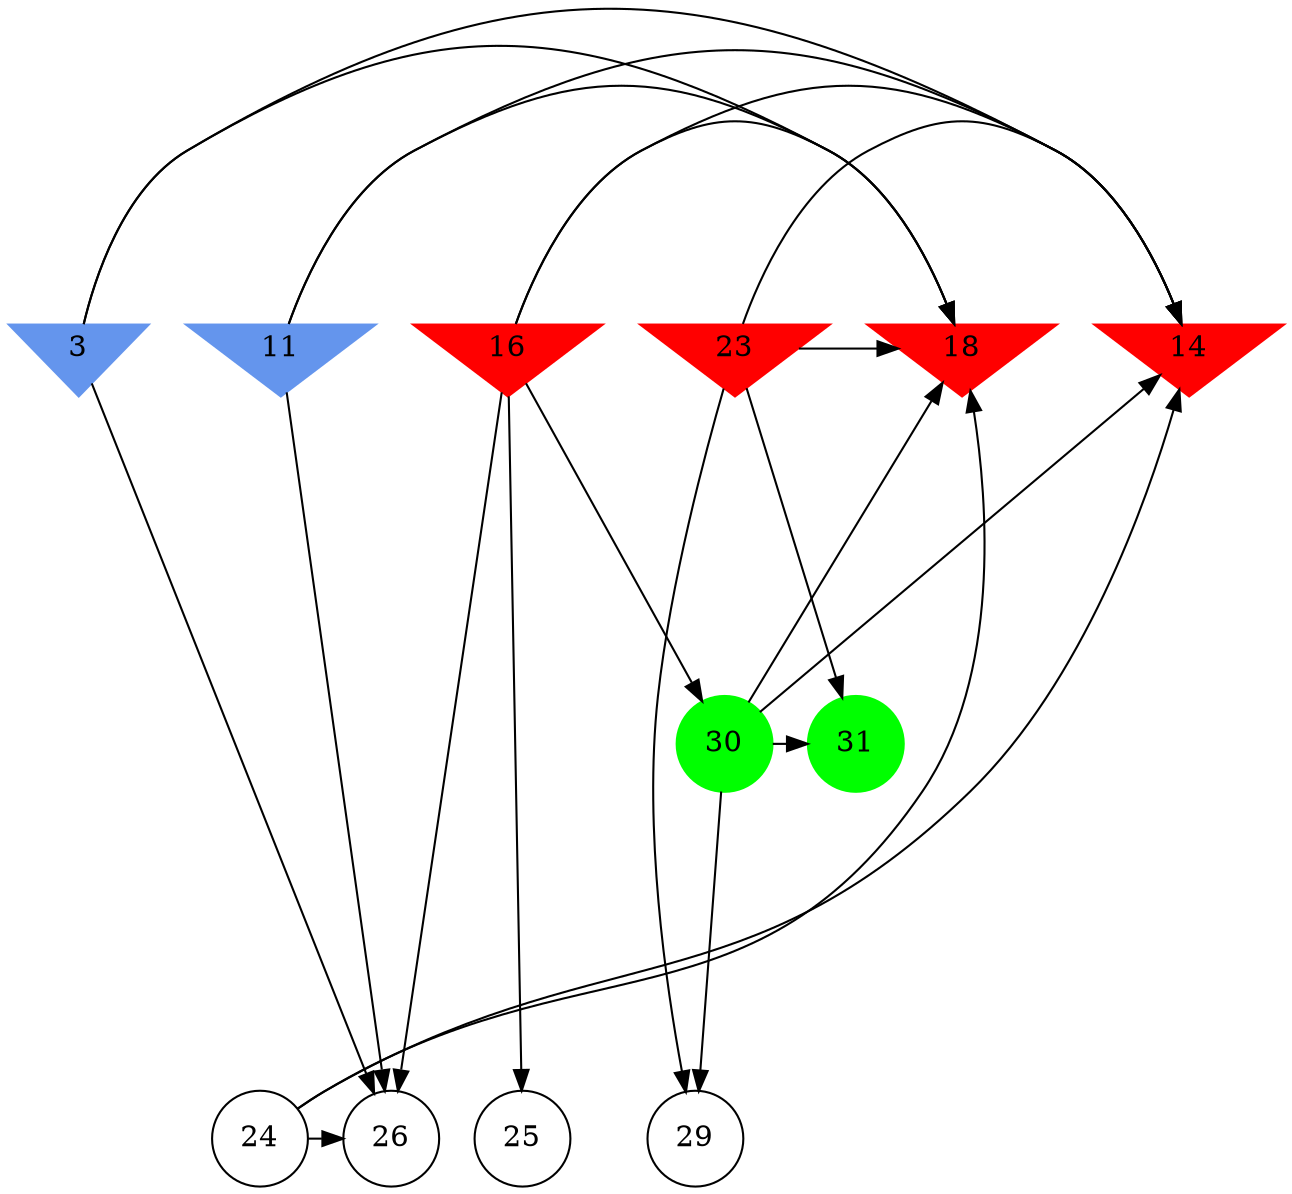 digraph brain {
	ranksep=2.0;
	3 [shape=invtriangle,style=filled,color=cornflowerblue];
	11 [shape=invtriangle,style=filled,color=cornflowerblue];
	14 [shape=invtriangle,style=filled,color=red];
	16 [shape=invtriangle,style=filled,color=red];
	18 [shape=invtriangle,style=filled,color=red];
	23 [shape=invtriangle,style=filled,color=red];
	24 [shape=circle,color=black];
	25 [shape=circle,color=black];
	26 [shape=circle,color=black];
	29 [shape=circle,color=black];
	30 [shape=circle,style=filled,color=green];
	31 [shape=circle,style=filled,color=green];
	16	->	30;
	16	->	25;
	30	->	31;
	30	->	29;
	30	->	18;
	30	->	14;
	23	->	31;
	23	->	29;
	23	->	18;
	23	->	14;
	16	->	26;
	16	->	14;
	16	->	18;
	24	->	26;
	24	->	14;
	24	->	18;
	3	->	26;
	3	->	14;
	3	->	18;
	11	->	26;
	11	->	14;
	11	->	18;
	{ rank=same; 3; 11; 14; 16; 18; 23; }
	{ rank=same; 24; 25; 26; 29; }
	{ rank=same; 30; 31; }
}
